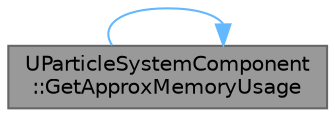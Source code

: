 digraph "UParticleSystemComponent::GetApproxMemoryUsage"
{
 // INTERACTIVE_SVG=YES
 // LATEX_PDF_SIZE
  bgcolor="transparent";
  edge [fontname=Helvetica,fontsize=10,labelfontname=Helvetica,labelfontsize=10];
  node [fontname=Helvetica,fontsize=10,shape=box,height=0.2,width=0.4];
  rankdir="LR";
  Node1 [id="Node000001",label="UParticleSystemComponent\l::GetApproxMemoryUsage",height=0.2,width=0.4,color="gray40", fillcolor="grey60", style="filled", fontcolor="black",tooltip="Returns an approximate memory usage value for this component."];
  Node1 -> Node1 [id="edge1_Node000001_Node000001",color="steelblue1",style="solid",tooltip=" "];
}
